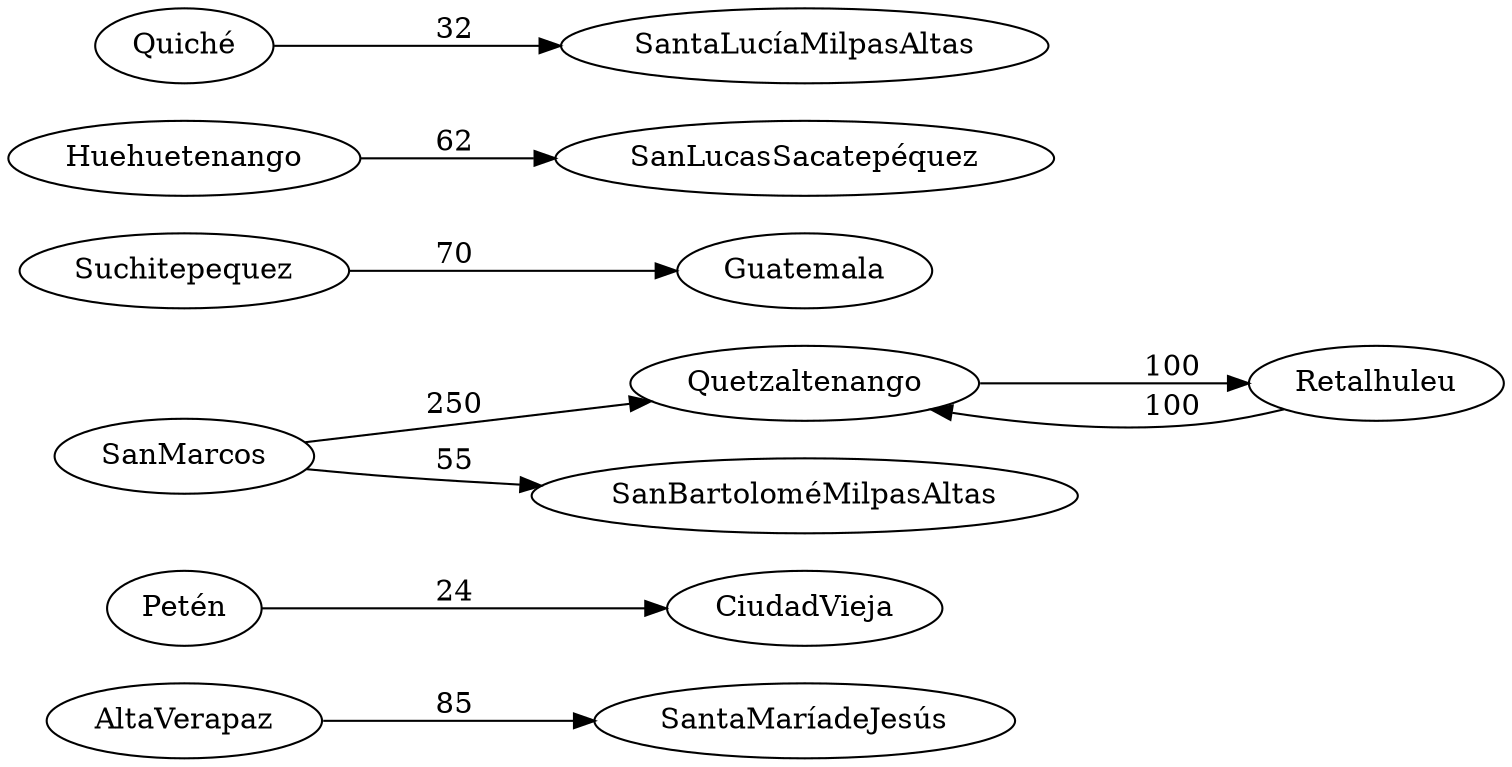 digraph G{
   rankdir="LR"
        AltaVerapaz  -> SantaMaríadeJesús [label  = "   85 "] ;
        Petén  -> CiudadVieja [label  = "   24 "] ;
        Quetzaltenango  -> Retalhuleu [label  = "   100 "] ;
        Retalhuleu  -> Quetzaltenango [label  = "   100 "] ;
        SanMarcos  -> Quetzaltenango [label  = "   250 "] ;
        Suchitepequez  -> Guatemala [label  = "   70 "] ;
        SanMarcos  -> SanBartoloméMilpasAltas [label  = "   55 "] ;
        Huehuetenango  -> SanLucasSacatepéquez [label  = "   62 "] ;
        Quiché  -> SantaLucíaMilpasAltas [label  = "   32 "] ;
        
}